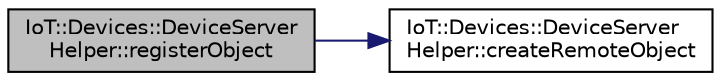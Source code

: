 digraph "IoT::Devices::DeviceServerHelper::registerObject"
{
 // LATEX_PDF_SIZE
  edge [fontname="Helvetica",fontsize="10",labelfontname="Helvetica",labelfontsize="10"];
  node [fontname="Helvetica",fontsize="10",shape=record];
  rankdir="LR";
  Node1 [label="IoT::Devices::DeviceServer\lHelper::registerObject",height=0.2,width=0.4,color="black", fillcolor="grey75", style="filled", fontcolor="black",tooltip="Creates and returns a RemoteObject wrapper for the given IoT::Devices::Device instance."];
  Node1 -> Node2 [color="midnightblue",fontsize="10",style="solid"];
  Node2 [label="IoT::Devices::DeviceServer\lHelper::createRemoteObject",height=0.2,width=0.4,color="black", fillcolor="white", style="filled",URL="$classIoT_1_1Devices_1_1DeviceServerHelper.html#a999c0f74fde7bf1ca01c27f17db3e862",tooltip="Destroys the DeviceServerHelper."];
}
